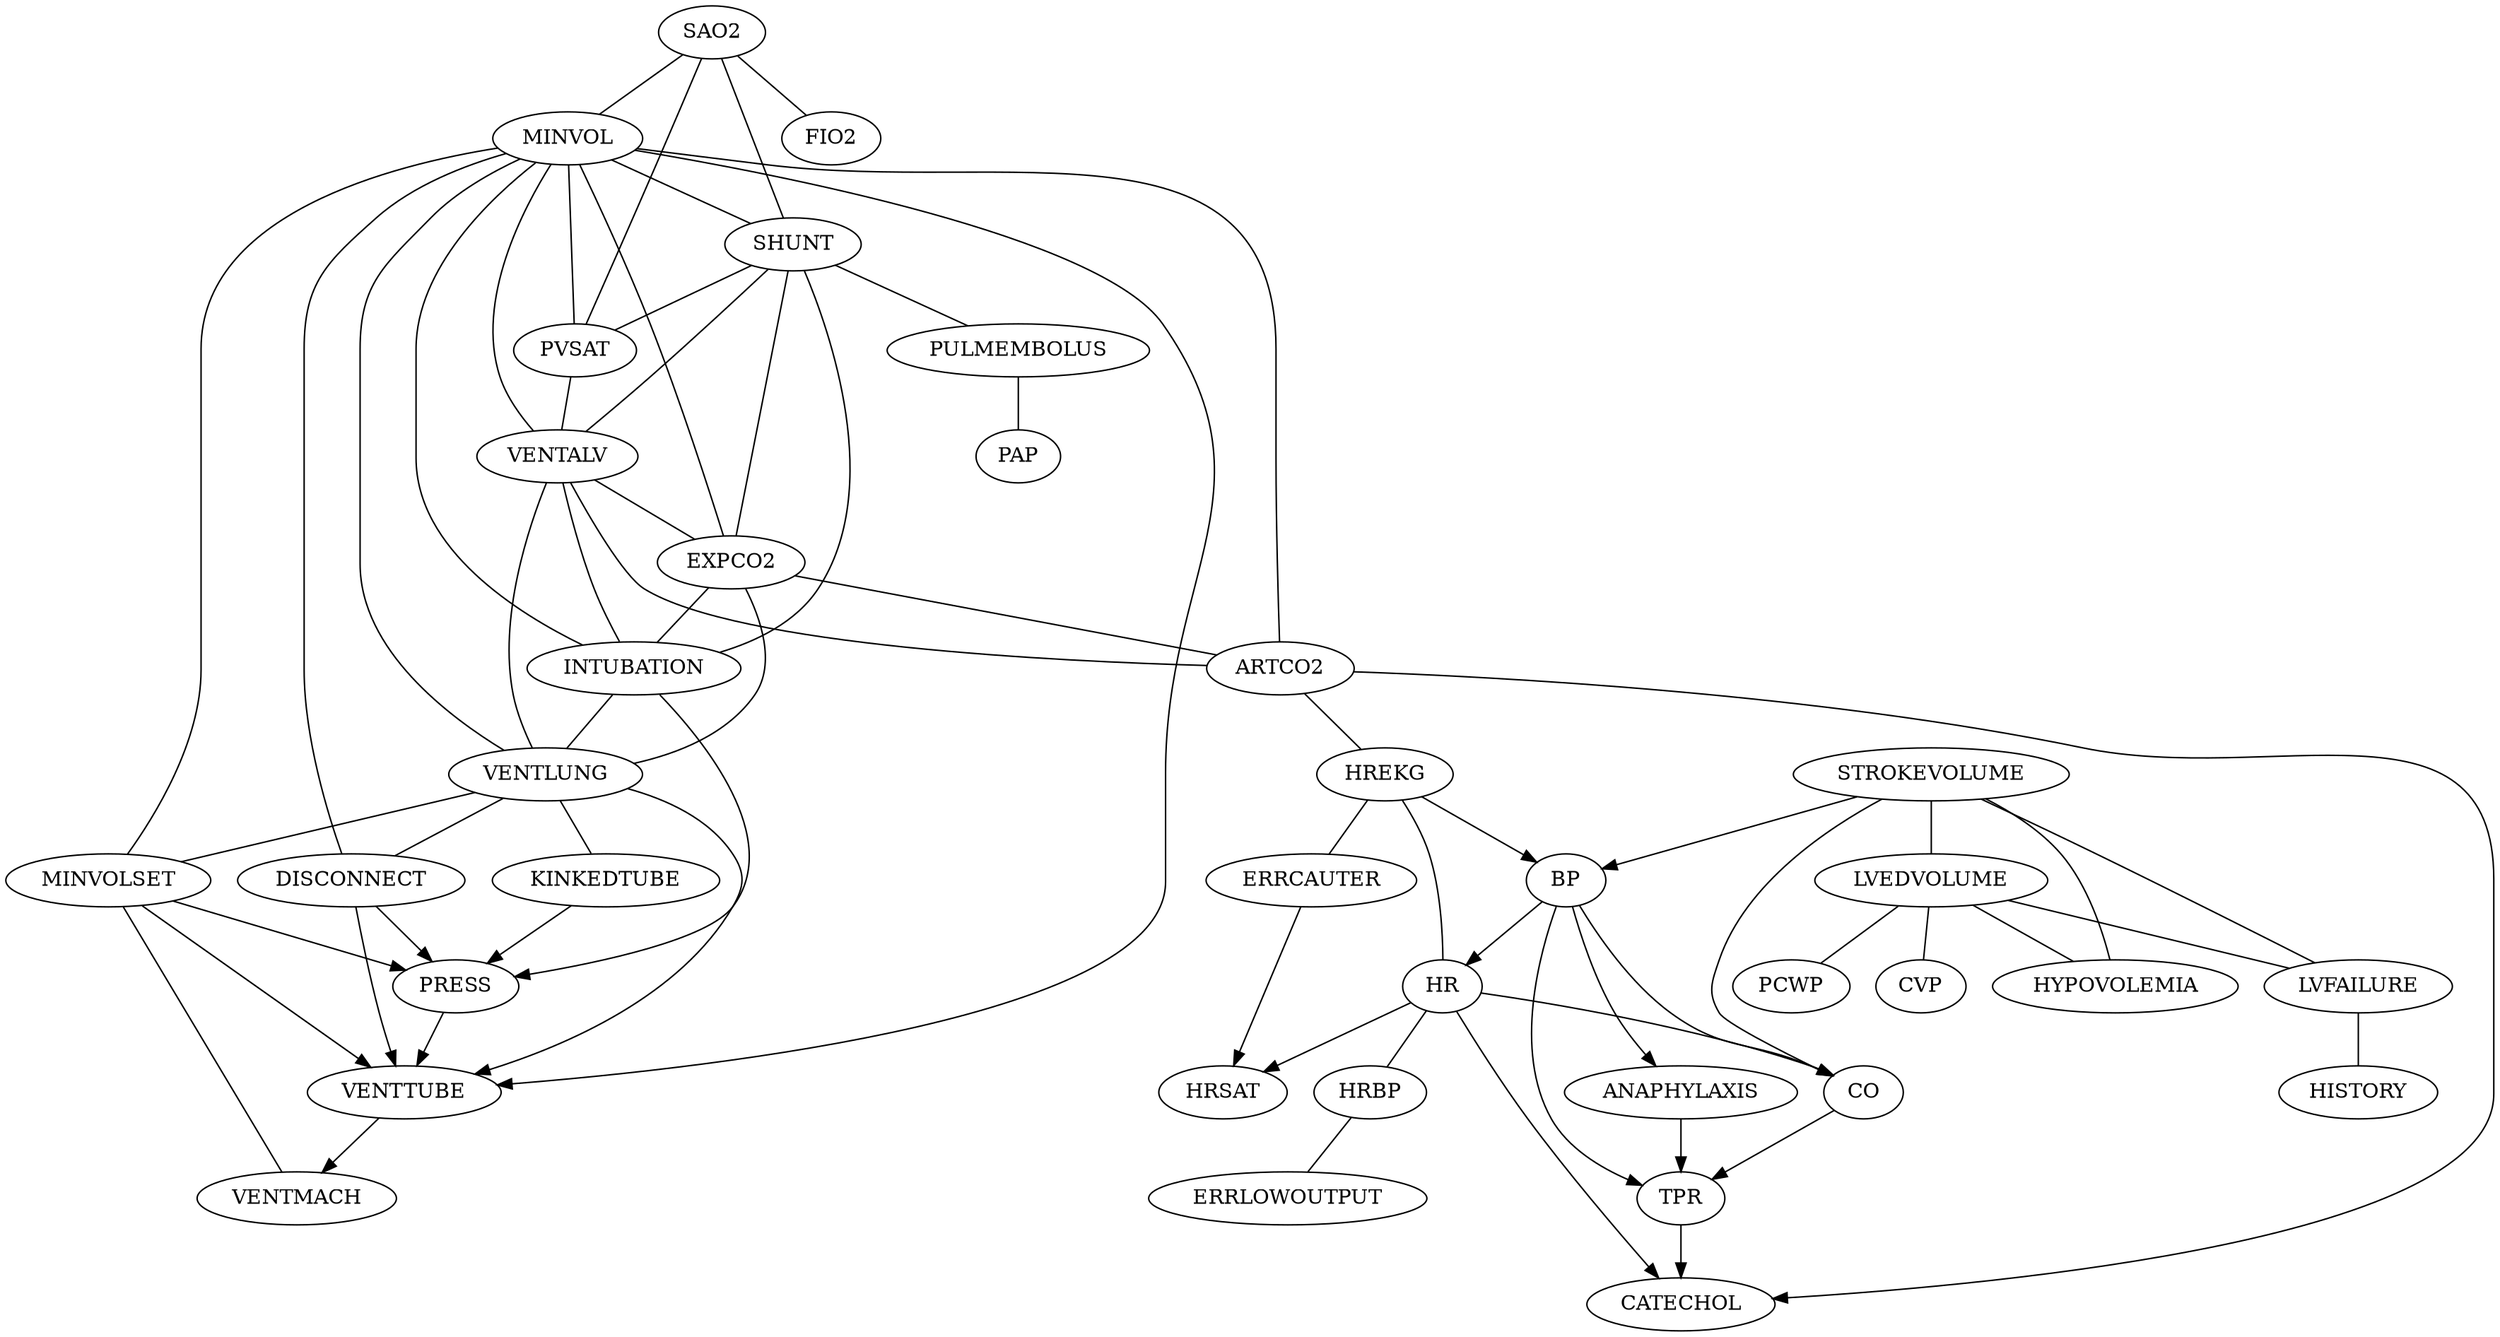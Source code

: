 digraph G {
    "MINVOL" -> "VENTTUBE";
    "ARTCO2" -> "CATECHOL";
    "HR" -> "HRSAT";
    "TPR" -> "CATECHOL";
    "BP" -> "ANAPHYLAXIS";
    "ANAPHYLAXIS" -> "TPR";
    "MINVOLSET" -> "PRESS";
    "PRESS" -> "VENTTUBE";
    "BP" -> "HR";
    "VENTLUNG" -> "VENTTUBE";
    "HR" -> "CATECHOL";
    "VENTTUBE" -> "VENTMACH";
    "HREKG" -> "BP";
    "ERRCAUTER" -> "HRSAT";
    "MINVOLSET" -> "VENTTUBE";
    "INTUBATION" -> "PRESS";
    "HR" -> "CO";
    "STROKEVOLUME" -> "BP";
    "KINKEDTUBE" -> "PRESS";
    "DISCONNECT" -> "PRESS";
    "BP" -> "TPR";
    "STROKEVOLUME" -> "CO";
    "BP" -> "CO";
    "DISCONNECT" -> "VENTTUBE";
    "CO" -> "TPR";
    "LVEDVOLUME" -> "CVP" [dir = none];
    "INTUBATION" -> "VENTLUNG" [dir = none];
    "VENTLUNG" -> "DISCONNECT" [dir = none];
    "VENTALV" -> "INTUBATION" [dir = none];
    "PULMEMBOLUS" -> "PAP" [dir = none];
    "SAO2" -> "FIO2" [dir = none];
    "EXPCO2" -> "VENTLUNG" [dir = none];
    "PVSAT" -> "VENTALV" [dir = none];
    "VENTALV" -> "ARTCO2" [dir = none];
    "MINVOL" -> "SHUNT" [dir = none];
    "MINVOL" -> "EXPCO2" [dir = none];
    "MINVOL" -> "DISCONNECT" [dir = none];
    "ARTCO2" -> "HREKG" [dir = none];
    "HR" -> "HRBP" [dir = none];
    "MINVOL" -> "VENTLUNG" [dir = none];
    "SHUNT" -> "PVSAT" [dir = none];
    "MINVOL" -> "MINVOLSET" [dir = none];
    "SAO2" -> "PVSAT" [dir = none];
    "SAO2" -> "SHUNT" [dir = none];
    "STROKEVOLUME" -> "LVFAILURE" [dir = none];
    "SHUNT" -> "EXPCO2" [dir = none];
    "HREKG" -> "ERRCAUTER" [dir = none];
    "VENTLUNG" -> "MINVOLSET" [dir = none];
    "MINVOL" -> "INTUBATION" [dir = none];
    "HREKG" -> "HR" [dir = none];
    "VENTALV" -> "VENTLUNG" [dir = none];
    "HRBP" -> "ERRLOWOUTPUT" [dir = none];
    "STROKEVOLUME" -> "HYPOVOLEMIA" [dir = none];
    "LVEDVOLUME" -> "HYPOVOLEMIA" [dir = none];
    "SAO2" -> "MINVOL" [dir = none];
    "EXPCO2" -> "INTUBATION" [dir = none];
    "STROKEVOLUME" -> "LVEDVOLUME" [dir = none];
    "LVEDVOLUME" -> "LVFAILURE" [dir = none];
    "LVEDVOLUME" -> "PCWP" [dir = none];
    "VENTLUNG" -> "KINKEDTUBE" [dir = none];
    "VENTALV" -> "EXPCO2" [dir = none];
    "SHUNT" -> "INTUBATION" [dir = none];
    "SHUNT" -> "PULMEMBOLUS" [dir = none];
    "SHUNT" -> "VENTALV" [dir = none];
    "MINVOL" -> "VENTALV" [dir = none];
    "MINVOLSET" -> "VENTMACH" [dir = none];
    "LVFAILURE" -> "HISTORY" [dir = none];
    "EXPCO2" -> "ARTCO2" [dir = none];
    "MINVOL" -> "PVSAT" [dir = none];
    "MINVOL" -> "ARTCO2" [dir = none];
}
